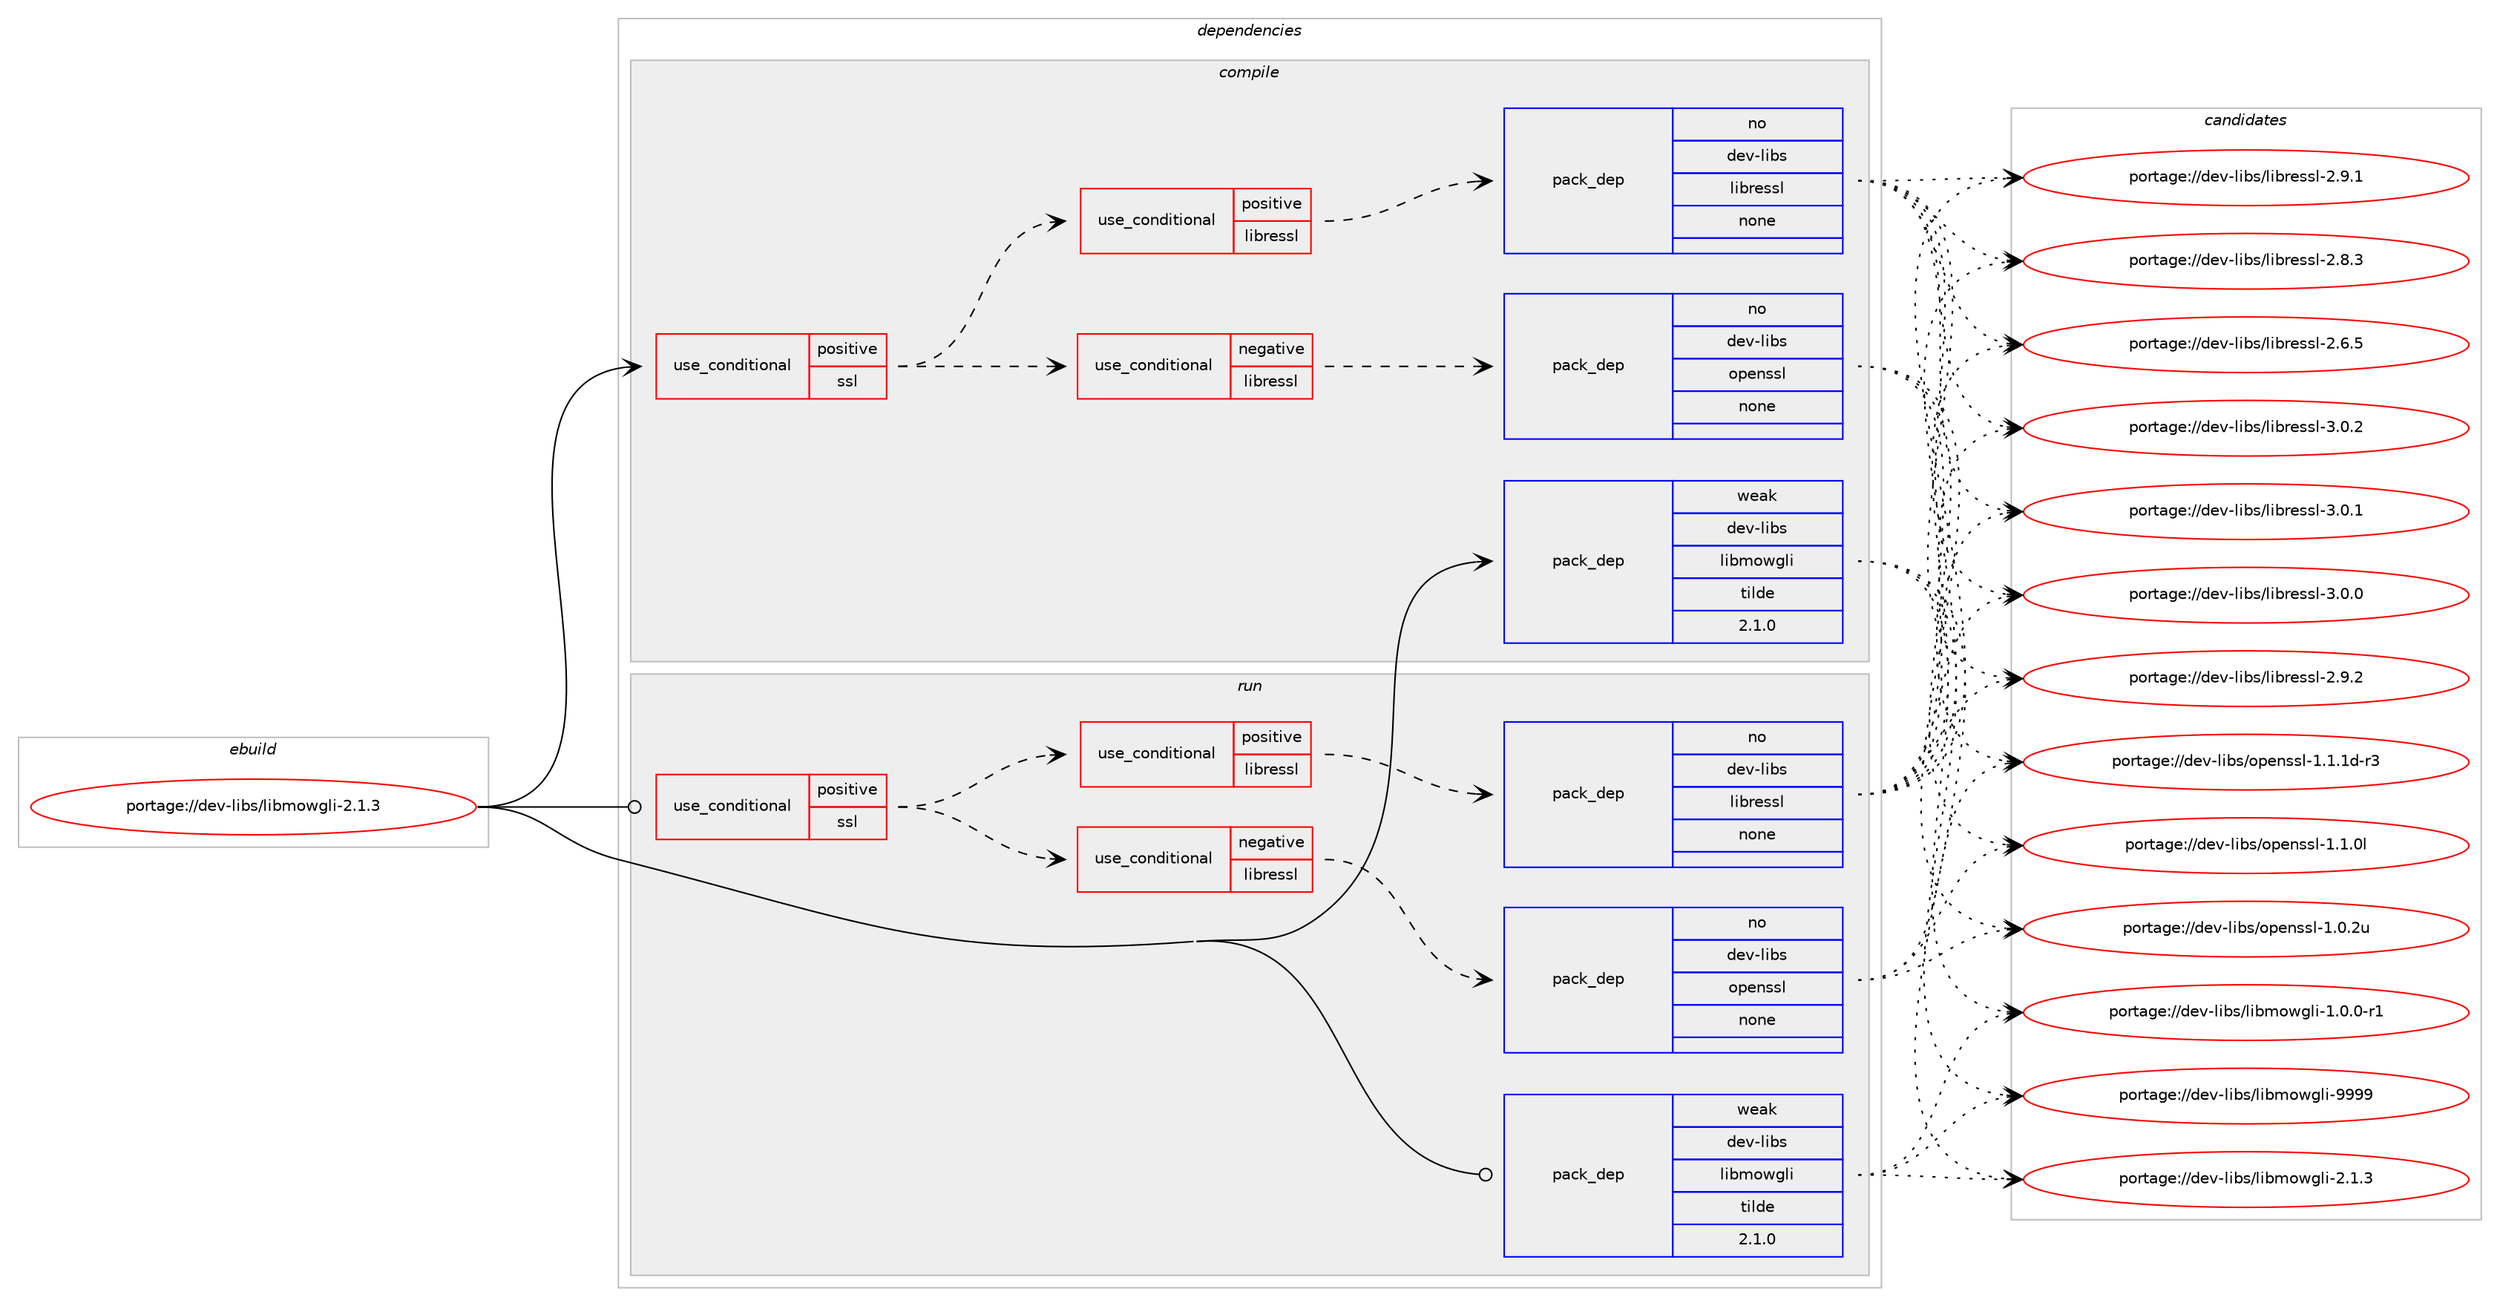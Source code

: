 digraph prolog {

# *************
# Graph options
# *************

newrank=true;
concentrate=true;
compound=true;
graph [rankdir=LR,fontname=Helvetica,fontsize=10,ranksep=1.5];#, ranksep=2.5, nodesep=0.2];
edge  [arrowhead=vee];
node  [fontname=Helvetica,fontsize=10];

# **********
# The ebuild
# **********

subgraph cluster_leftcol {
color=gray;
rank=same;
label=<<i>ebuild</i>>;
id [label="portage://dev-libs/libmowgli-2.1.3", color=red, width=4, href="../dev-libs/libmowgli-2.1.3.svg"];
}

# ****************
# The dependencies
# ****************

subgraph cluster_midcol {
color=gray;
label=<<i>dependencies</i>>;
subgraph cluster_compile {
fillcolor="#eeeeee";
style=filled;
label=<<i>compile</i>>;
subgraph cond125157 {
dependency511725 [label=<<TABLE BORDER="0" CELLBORDER="1" CELLSPACING="0" CELLPADDING="4"><TR><TD ROWSPAN="3" CELLPADDING="10">use_conditional</TD></TR><TR><TD>positive</TD></TR><TR><TD>ssl</TD></TR></TABLE>>, shape=none, color=red];
subgraph cond125158 {
dependency511726 [label=<<TABLE BORDER="0" CELLBORDER="1" CELLSPACING="0" CELLPADDING="4"><TR><TD ROWSPAN="3" CELLPADDING="10">use_conditional</TD></TR><TR><TD>negative</TD></TR><TR><TD>libressl</TD></TR></TABLE>>, shape=none, color=red];
subgraph pack381316 {
dependency511727 [label=<<TABLE BORDER="0" CELLBORDER="1" CELLSPACING="0" CELLPADDING="4" WIDTH="220"><TR><TD ROWSPAN="6" CELLPADDING="30">pack_dep</TD></TR><TR><TD WIDTH="110">no</TD></TR><TR><TD>dev-libs</TD></TR><TR><TD>openssl</TD></TR><TR><TD>none</TD></TR><TR><TD></TD></TR></TABLE>>, shape=none, color=blue];
}
dependency511726:e -> dependency511727:w [weight=20,style="dashed",arrowhead="vee"];
}
dependency511725:e -> dependency511726:w [weight=20,style="dashed",arrowhead="vee"];
subgraph cond125159 {
dependency511728 [label=<<TABLE BORDER="0" CELLBORDER="1" CELLSPACING="0" CELLPADDING="4"><TR><TD ROWSPAN="3" CELLPADDING="10">use_conditional</TD></TR><TR><TD>positive</TD></TR><TR><TD>libressl</TD></TR></TABLE>>, shape=none, color=red];
subgraph pack381317 {
dependency511729 [label=<<TABLE BORDER="0" CELLBORDER="1" CELLSPACING="0" CELLPADDING="4" WIDTH="220"><TR><TD ROWSPAN="6" CELLPADDING="30">pack_dep</TD></TR><TR><TD WIDTH="110">no</TD></TR><TR><TD>dev-libs</TD></TR><TR><TD>libressl</TD></TR><TR><TD>none</TD></TR><TR><TD></TD></TR></TABLE>>, shape=none, color=blue];
}
dependency511728:e -> dependency511729:w [weight=20,style="dashed",arrowhead="vee"];
}
dependency511725:e -> dependency511728:w [weight=20,style="dashed",arrowhead="vee"];
}
id:e -> dependency511725:w [weight=20,style="solid",arrowhead="vee"];
subgraph pack381318 {
dependency511730 [label=<<TABLE BORDER="0" CELLBORDER="1" CELLSPACING="0" CELLPADDING="4" WIDTH="220"><TR><TD ROWSPAN="6" CELLPADDING="30">pack_dep</TD></TR><TR><TD WIDTH="110">weak</TD></TR><TR><TD>dev-libs</TD></TR><TR><TD>libmowgli</TD></TR><TR><TD>tilde</TD></TR><TR><TD>2.1.0</TD></TR></TABLE>>, shape=none, color=blue];
}
id:e -> dependency511730:w [weight=20,style="solid",arrowhead="vee"];
}
subgraph cluster_compileandrun {
fillcolor="#eeeeee";
style=filled;
label=<<i>compile and run</i>>;
}
subgraph cluster_run {
fillcolor="#eeeeee";
style=filled;
label=<<i>run</i>>;
subgraph cond125160 {
dependency511731 [label=<<TABLE BORDER="0" CELLBORDER="1" CELLSPACING="0" CELLPADDING="4"><TR><TD ROWSPAN="3" CELLPADDING="10">use_conditional</TD></TR><TR><TD>positive</TD></TR><TR><TD>ssl</TD></TR></TABLE>>, shape=none, color=red];
subgraph cond125161 {
dependency511732 [label=<<TABLE BORDER="0" CELLBORDER="1" CELLSPACING="0" CELLPADDING="4"><TR><TD ROWSPAN="3" CELLPADDING="10">use_conditional</TD></TR><TR><TD>negative</TD></TR><TR><TD>libressl</TD></TR></TABLE>>, shape=none, color=red];
subgraph pack381319 {
dependency511733 [label=<<TABLE BORDER="0" CELLBORDER="1" CELLSPACING="0" CELLPADDING="4" WIDTH="220"><TR><TD ROWSPAN="6" CELLPADDING="30">pack_dep</TD></TR><TR><TD WIDTH="110">no</TD></TR><TR><TD>dev-libs</TD></TR><TR><TD>openssl</TD></TR><TR><TD>none</TD></TR><TR><TD></TD></TR></TABLE>>, shape=none, color=blue];
}
dependency511732:e -> dependency511733:w [weight=20,style="dashed",arrowhead="vee"];
}
dependency511731:e -> dependency511732:w [weight=20,style="dashed",arrowhead="vee"];
subgraph cond125162 {
dependency511734 [label=<<TABLE BORDER="0" CELLBORDER="1" CELLSPACING="0" CELLPADDING="4"><TR><TD ROWSPAN="3" CELLPADDING="10">use_conditional</TD></TR><TR><TD>positive</TD></TR><TR><TD>libressl</TD></TR></TABLE>>, shape=none, color=red];
subgraph pack381320 {
dependency511735 [label=<<TABLE BORDER="0" CELLBORDER="1" CELLSPACING="0" CELLPADDING="4" WIDTH="220"><TR><TD ROWSPAN="6" CELLPADDING="30">pack_dep</TD></TR><TR><TD WIDTH="110">no</TD></TR><TR><TD>dev-libs</TD></TR><TR><TD>libressl</TD></TR><TR><TD>none</TD></TR><TR><TD></TD></TR></TABLE>>, shape=none, color=blue];
}
dependency511734:e -> dependency511735:w [weight=20,style="dashed",arrowhead="vee"];
}
dependency511731:e -> dependency511734:w [weight=20,style="dashed",arrowhead="vee"];
}
id:e -> dependency511731:w [weight=20,style="solid",arrowhead="odot"];
subgraph pack381321 {
dependency511736 [label=<<TABLE BORDER="0" CELLBORDER="1" CELLSPACING="0" CELLPADDING="4" WIDTH="220"><TR><TD ROWSPAN="6" CELLPADDING="30">pack_dep</TD></TR><TR><TD WIDTH="110">weak</TD></TR><TR><TD>dev-libs</TD></TR><TR><TD>libmowgli</TD></TR><TR><TD>tilde</TD></TR><TR><TD>2.1.0</TD></TR></TABLE>>, shape=none, color=blue];
}
id:e -> dependency511736:w [weight=20,style="solid",arrowhead="odot"];
}
}

# **************
# The candidates
# **************

subgraph cluster_choices {
rank=same;
color=gray;
label=<<i>candidates</i>>;

subgraph choice381316 {
color=black;
nodesep=1;
choice1001011184510810598115471111121011101151151084549464946491004511451 [label="portage://dev-libs/openssl-1.1.1d-r3", color=red, width=4,href="../dev-libs/openssl-1.1.1d-r3.svg"];
choice100101118451081059811547111112101110115115108454946494648108 [label="portage://dev-libs/openssl-1.1.0l", color=red, width=4,href="../dev-libs/openssl-1.1.0l.svg"];
choice100101118451081059811547111112101110115115108454946484650117 [label="portage://dev-libs/openssl-1.0.2u", color=red, width=4,href="../dev-libs/openssl-1.0.2u.svg"];
dependency511727:e -> choice1001011184510810598115471111121011101151151084549464946491004511451:w [style=dotted,weight="100"];
dependency511727:e -> choice100101118451081059811547111112101110115115108454946494648108:w [style=dotted,weight="100"];
dependency511727:e -> choice100101118451081059811547111112101110115115108454946484650117:w [style=dotted,weight="100"];
}
subgraph choice381317 {
color=black;
nodesep=1;
choice10010111845108105981154710810598114101115115108455146484650 [label="portage://dev-libs/libressl-3.0.2", color=red, width=4,href="../dev-libs/libressl-3.0.2.svg"];
choice10010111845108105981154710810598114101115115108455146484649 [label="portage://dev-libs/libressl-3.0.1", color=red, width=4,href="../dev-libs/libressl-3.0.1.svg"];
choice10010111845108105981154710810598114101115115108455146484648 [label="portage://dev-libs/libressl-3.0.0", color=red, width=4,href="../dev-libs/libressl-3.0.0.svg"];
choice10010111845108105981154710810598114101115115108455046574650 [label="portage://dev-libs/libressl-2.9.2", color=red, width=4,href="../dev-libs/libressl-2.9.2.svg"];
choice10010111845108105981154710810598114101115115108455046574649 [label="portage://dev-libs/libressl-2.9.1", color=red, width=4,href="../dev-libs/libressl-2.9.1.svg"];
choice10010111845108105981154710810598114101115115108455046564651 [label="portage://dev-libs/libressl-2.8.3", color=red, width=4,href="../dev-libs/libressl-2.8.3.svg"];
choice10010111845108105981154710810598114101115115108455046544653 [label="portage://dev-libs/libressl-2.6.5", color=red, width=4,href="../dev-libs/libressl-2.6.5.svg"];
dependency511729:e -> choice10010111845108105981154710810598114101115115108455146484650:w [style=dotted,weight="100"];
dependency511729:e -> choice10010111845108105981154710810598114101115115108455146484649:w [style=dotted,weight="100"];
dependency511729:e -> choice10010111845108105981154710810598114101115115108455146484648:w [style=dotted,weight="100"];
dependency511729:e -> choice10010111845108105981154710810598114101115115108455046574650:w [style=dotted,weight="100"];
dependency511729:e -> choice10010111845108105981154710810598114101115115108455046574649:w [style=dotted,weight="100"];
dependency511729:e -> choice10010111845108105981154710810598114101115115108455046564651:w [style=dotted,weight="100"];
dependency511729:e -> choice10010111845108105981154710810598114101115115108455046544653:w [style=dotted,weight="100"];
}
subgraph choice381318 {
color=black;
nodesep=1;
choice100101118451081059811547108105981091111191031081054557575757 [label="portage://dev-libs/libmowgli-9999", color=red, width=4,href="../dev-libs/libmowgli-9999.svg"];
choice10010111845108105981154710810598109111119103108105455046494651 [label="portage://dev-libs/libmowgli-2.1.3", color=red, width=4,href="../dev-libs/libmowgli-2.1.3.svg"];
choice100101118451081059811547108105981091111191031081054549464846484511449 [label="portage://dev-libs/libmowgli-1.0.0-r1", color=red, width=4,href="../dev-libs/libmowgli-1.0.0-r1.svg"];
dependency511730:e -> choice100101118451081059811547108105981091111191031081054557575757:w [style=dotted,weight="100"];
dependency511730:e -> choice10010111845108105981154710810598109111119103108105455046494651:w [style=dotted,weight="100"];
dependency511730:e -> choice100101118451081059811547108105981091111191031081054549464846484511449:w [style=dotted,weight="100"];
}
subgraph choice381319 {
color=black;
nodesep=1;
choice1001011184510810598115471111121011101151151084549464946491004511451 [label="portage://dev-libs/openssl-1.1.1d-r3", color=red, width=4,href="../dev-libs/openssl-1.1.1d-r3.svg"];
choice100101118451081059811547111112101110115115108454946494648108 [label="portage://dev-libs/openssl-1.1.0l", color=red, width=4,href="../dev-libs/openssl-1.1.0l.svg"];
choice100101118451081059811547111112101110115115108454946484650117 [label="portage://dev-libs/openssl-1.0.2u", color=red, width=4,href="../dev-libs/openssl-1.0.2u.svg"];
dependency511733:e -> choice1001011184510810598115471111121011101151151084549464946491004511451:w [style=dotted,weight="100"];
dependency511733:e -> choice100101118451081059811547111112101110115115108454946494648108:w [style=dotted,weight="100"];
dependency511733:e -> choice100101118451081059811547111112101110115115108454946484650117:w [style=dotted,weight="100"];
}
subgraph choice381320 {
color=black;
nodesep=1;
choice10010111845108105981154710810598114101115115108455146484650 [label="portage://dev-libs/libressl-3.0.2", color=red, width=4,href="../dev-libs/libressl-3.0.2.svg"];
choice10010111845108105981154710810598114101115115108455146484649 [label="portage://dev-libs/libressl-3.0.1", color=red, width=4,href="../dev-libs/libressl-3.0.1.svg"];
choice10010111845108105981154710810598114101115115108455146484648 [label="portage://dev-libs/libressl-3.0.0", color=red, width=4,href="../dev-libs/libressl-3.0.0.svg"];
choice10010111845108105981154710810598114101115115108455046574650 [label="portage://dev-libs/libressl-2.9.2", color=red, width=4,href="../dev-libs/libressl-2.9.2.svg"];
choice10010111845108105981154710810598114101115115108455046574649 [label="portage://dev-libs/libressl-2.9.1", color=red, width=4,href="../dev-libs/libressl-2.9.1.svg"];
choice10010111845108105981154710810598114101115115108455046564651 [label="portage://dev-libs/libressl-2.8.3", color=red, width=4,href="../dev-libs/libressl-2.8.3.svg"];
choice10010111845108105981154710810598114101115115108455046544653 [label="portage://dev-libs/libressl-2.6.5", color=red, width=4,href="../dev-libs/libressl-2.6.5.svg"];
dependency511735:e -> choice10010111845108105981154710810598114101115115108455146484650:w [style=dotted,weight="100"];
dependency511735:e -> choice10010111845108105981154710810598114101115115108455146484649:w [style=dotted,weight="100"];
dependency511735:e -> choice10010111845108105981154710810598114101115115108455146484648:w [style=dotted,weight="100"];
dependency511735:e -> choice10010111845108105981154710810598114101115115108455046574650:w [style=dotted,weight="100"];
dependency511735:e -> choice10010111845108105981154710810598114101115115108455046574649:w [style=dotted,weight="100"];
dependency511735:e -> choice10010111845108105981154710810598114101115115108455046564651:w [style=dotted,weight="100"];
dependency511735:e -> choice10010111845108105981154710810598114101115115108455046544653:w [style=dotted,weight="100"];
}
subgraph choice381321 {
color=black;
nodesep=1;
choice100101118451081059811547108105981091111191031081054557575757 [label="portage://dev-libs/libmowgli-9999", color=red, width=4,href="../dev-libs/libmowgli-9999.svg"];
choice10010111845108105981154710810598109111119103108105455046494651 [label="portage://dev-libs/libmowgli-2.1.3", color=red, width=4,href="../dev-libs/libmowgli-2.1.3.svg"];
choice100101118451081059811547108105981091111191031081054549464846484511449 [label="portage://dev-libs/libmowgli-1.0.0-r1", color=red, width=4,href="../dev-libs/libmowgli-1.0.0-r1.svg"];
dependency511736:e -> choice100101118451081059811547108105981091111191031081054557575757:w [style=dotted,weight="100"];
dependency511736:e -> choice10010111845108105981154710810598109111119103108105455046494651:w [style=dotted,weight="100"];
dependency511736:e -> choice100101118451081059811547108105981091111191031081054549464846484511449:w [style=dotted,weight="100"];
}
}

}
